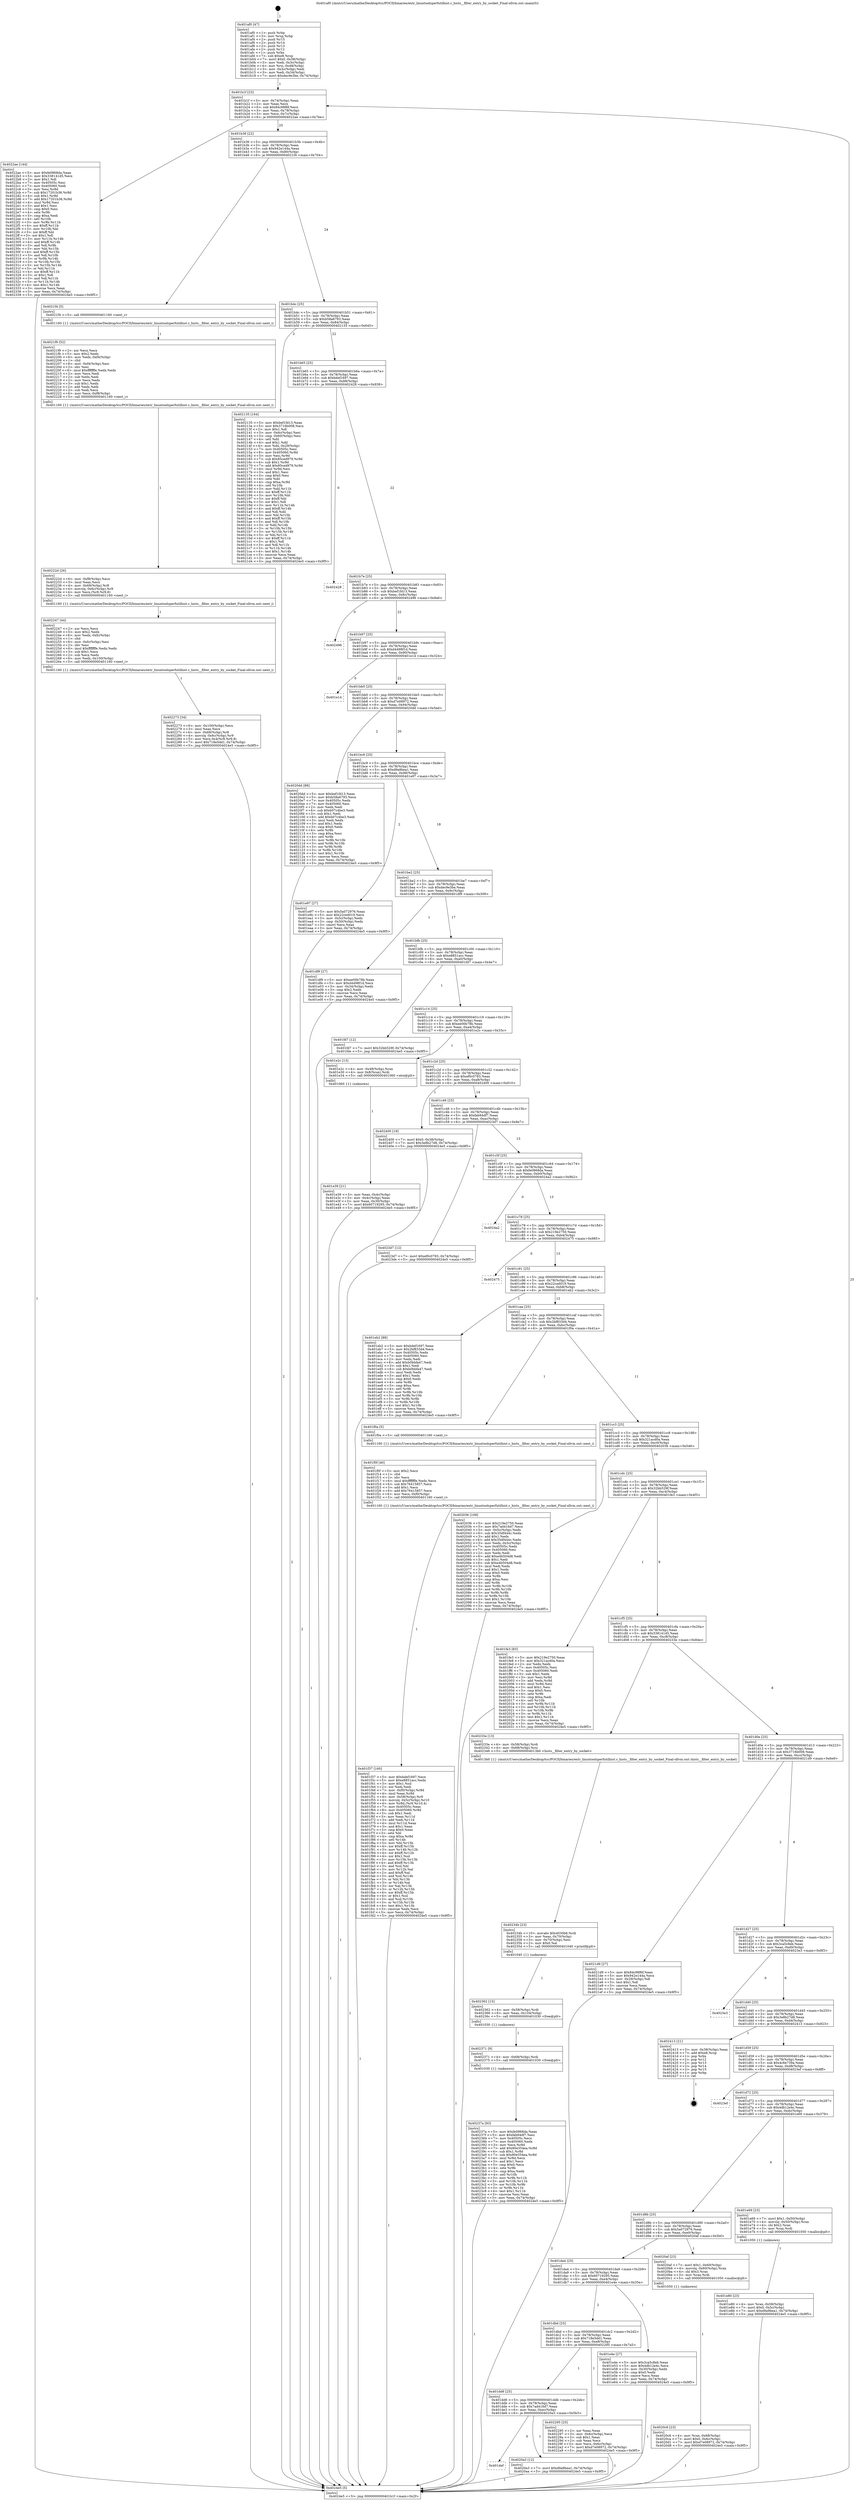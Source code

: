 digraph "0x401af0" {
  label = "0x401af0 (/mnt/c/Users/mathe/Desktop/tcc/POCII/binaries/extr_linuxtoolsperfutilhist.c_hists__filter_entry_by_socket_Final-ollvm.out::main(0))"
  labelloc = "t"
  node[shape=record]

  Entry [label="",width=0.3,height=0.3,shape=circle,fillcolor=black,style=filled]
  "0x401b1f" [label="{
     0x401b1f [23]\l
     | [instrs]\l
     &nbsp;&nbsp;0x401b1f \<+3\>: mov -0x74(%rbp),%eax\l
     &nbsp;&nbsp;0x401b22 \<+2\>: mov %eax,%ecx\l
     &nbsp;&nbsp;0x401b24 \<+6\>: sub $0x84c98f6f,%ecx\l
     &nbsp;&nbsp;0x401b2a \<+3\>: mov %eax,-0x78(%rbp)\l
     &nbsp;&nbsp;0x401b2d \<+3\>: mov %ecx,-0x7c(%rbp)\l
     &nbsp;&nbsp;0x401b30 \<+6\>: je 00000000004022ae \<main+0x7be\>\l
  }"]
  "0x4022ae" [label="{
     0x4022ae [144]\l
     | [instrs]\l
     &nbsp;&nbsp;0x4022ae \<+5\>: mov $0xfe0868da,%eax\l
     &nbsp;&nbsp;0x4022b3 \<+5\>: mov $0x338141d5,%ecx\l
     &nbsp;&nbsp;0x4022b8 \<+2\>: mov $0x1,%dl\l
     &nbsp;&nbsp;0x4022ba \<+7\>: mov 0x40505c,%esi\l
     &nbsp;&nbsp;0x4022c1 \<+7\>: mov 0x405060,%edi\l
     &nbsp;&nbsp;0x4022c8 \<+3\>: mov %esi,%r8d\l
     &nbsp;&nbsp;0x4022cb \<+7\>: sub $0x17201b36,%r8d\l
     &nbsp;&nbsp;0x4022d2 \<+4\>: sub $0x1,%r8d\l
     &nbsp;&nbsp;0x4022d6 \<+7\>: add $0x17201b36,%r8d\l
     &nbsp;&nbsp;0x4022dd \<+4\>: imul %r8d,%esi\l
     &nbsp;&nbsp;0x4022e1 \<+3\>: and $0x1,%esi\l
     &nbsp;&nbsp;0x4022e4 \<+3\>: cmp $0x0,%esi\l
     &nbsp;&nbsp;0x4022e7 \<+4\>: sete %r9b\l
     &nbsp;&nbsp;0x4022eb \<+3\>: cmp $0xa,%edi\l
     &nbsp;&nbsp;0x4022ee \<+4\>: setl %r10b\l
     &nbsp;&nbsp;0x4022f2 \<+3\>: mov %r9b,%r11b\l
     &nbsp;&nbsp;0x4022f5 \<+4\>: xor $0xff,%r11b\l
     &nbsp;&nbsp;0x4022f9 \<+3\>: mov %r10b,%bl\l
     &nbsp;&nbsp;0x4022fc \<+3\>: xor $0xff,%bl\l
     &nbsp;&nbsp;0x4022ff \<+3\>: xor $0x1,%dl\l
     &nbsp;&nbsp;0x402302 \<+3\>: mov %r11b,%r14b\l
     &nbsp;&nbsp;0x402305 \<+4\>: and $0xff,%r14b\l
     &nbsp;&nbsp;0x402309 \<+3\>: and %dl,%r9b\l
     &nbsp;&nbsp;0x40230c \<+3\>: mov %bl,%r15b\l
     &nbsp;&nbsp;0x40230f \<+4\>: and $0xff,%r15b\l
     &nbsp;&nbsp;0x402313 \<+3\>: and %dl,%r10b\l
     &nbsp;&nbsp;0x402316 \<+3\>: or %r9b,%r14b\l
     &nbsp;&nbsp;0x402319 \<+3\>: or %r10b,%r15b\l
     &nbsp;&nbsp;0x40231c \<+3\>: xor %r15b,%r14b\l
     &nbsp;&nbsp;0x40231f \<+3\>: or %bl,%r11b\l
     &nbsp;&nbsp;0x402322 \<+4\>: xor $0xff,%r11b\l
     &nbsp;&nbsp;0x402326 \<+3\>: or $0x1,%dl\l
     &nbsp;&nbsp;0x402329 \<+3\>: and %dl,%r11b\l
     &nbsp;&nbsp;0x40232c \<+3\>: or %r11b,%r14b\l
     &nbsp;&nbsp;0x40232f \<+4\>: test $0x1,%r14b\l
     &nbsp;&nbsp;0x402333 \<+3\>: cmovne %ecx,%eax\l
     &nbsp;&nbsp;0x402336 \<+3\>: mov %eax,-0x74(%rbp)\l
     &nbsp;&nbsp;0x402339 \<+5\>: jmp 00000000004024e5 \<main+0x9f5\>\l
  }"]
  "0x401b36" [label="{
     0x401b36 [22]\l
     | [instrs]\l
     &nbsp;&nbsp;0x401b36 \<+5\>: jmp 0000000000401b3b \<main+0x4b\>\l
     &nbsp;&nbsp;0x401b3b \<+3\>: mov -0x78(%rbp),%eax\l
     &nbsp;&nbsp;0x401b3e \<+5\>: sub $0x942e144a,%eax\l
     &nbsp;&nbsp;0x401b43 \<+3\>: mov %eax,-0x80(%rbp)\l
     &nbsp;&nbsp;0x401b46 \<+6\>: je 00000000004021f4 \<main+0x704\>\l
  }"]
  Exit [label="",width=0.3,height=0.3,shape=circle,fillcolor=black,style=filled,peripheries=2]
  "0x4021f4" [label="{
     0x4021f4 [5]\l
     | [instrs]\l
     &nbsp;&nbsp;0x4021f4 \<+5\>: call 0000000000401160 \<next_i\>\l
     | [calls]\l
     &nbsp;&nbsp;0x401160 \{1\} (/mnt/c/Users/mathe/Desktop/tcc/POCII/binaries/extr_linuxtoolsperfutilhist.c_hists__filter_entry_by_socket_Final-ollvm.out::next_i)\l
  }"]
  "0x401b4c" [label="{
     0x401b4c [25]\l
     | [instrs]\l
     &nbsp;&nbsp;0x401b4c \<+5\>: jmp 0000000000401b51 \<main+0x61\>\l
     &nbsp;&nbsp;0x401b51 \<+3\>: mov -0x78(%rbp),%eax\l
     &nbsp;&nbsp;0x401b54 \<+5\>: sub $0xb58a6793,%eax\l
     &nbsp;&nbsp;0x401b59 \<+6\>: mov %eax,-0x84(%rbp)\l
     &nbsp;&nbsp;0x401b5f \<+6\>: je 0000000000402135 \<main+0x645\>\l
  }"]
  "0x40237a" [label="{
     0x40237a [93]\l
     | [instrs]\l
     &nbsp;&nbsp;0x40237a \<+5\>: mov $0xfe0868da,%eax\l
     &nbsp;&nbsp;0x40237f \<+5\>: mov $0xfab94df7,%esi\l
     &nbsp;&nbsp;0x402384 \<+7\>: mov 0x40505c,%ecx\l
     &nbsp;&nbsp;0x40238b \<+7\>: mov 0x405060,%edx\l
     &nbsp;&nbsp;0x402392 \<+3\>: mov %ecx,%r8d\l
     &nbsp;&nbsp;0x402395 \<+7\>: add $0x80e354ea,%r8d\l
     &nbsp;&nbsp;0x40239c \<+4\>: sub $0x1,%r8d\l
     &nbsp;&nbsp;0x4023a0 \<+7\>: sub $0x80e354ea,%r8d\l
     &nbsp;&nbsp;0x4023a7 \<+4\>: imul %r8d,%ecx\l
     &nbsp;&nbsp;0x4023ab \<+3\>: and $0x1,%ecx\l
     &nbsp;&nbsp;0x4023ae \<+3\>: cmp $0x0,%ecx\l
     &nbsp;&nbsp;0x4023b1 \<+4\>: sete %r9b\l
     &nbsp;&nbsp;0x4023b5 \<+3\>: cmp $0xa,%edx\l
     &nbsp;&nbsp;0x4023b8 \<+4\>: setl %r10b\l
     &nbsp;&nbsp;0x4023bc \<+3\>: mov %r9b,%r11b\l
     &nbsp;&nbsp;0x4023bf \<+3\>: and %r10b,%r11b\l
     &nbsp;&nbsp;0x4023c2 \<+3\>: xor %r10b,%r9b\l
     &nbsp;&nbsp;0x4023c5 \<+3\>: or %r9b,%r11b\l
     &nbsp;&nbsp;0x4023c8 \<+4\>: test $0x1,%r11b\l
     &nbsp;&nbsp;0x4023cc \<+3\>: cmovne %esi,%eax\l
     &nbsp;&nbsp;0x4023cf \<+3\>: mov %eax,-0x74(%rbp)\l
     &nbsp;&nbsp;0x4023d2 \<+5\>: jmp 00000000004024e5 \<main+0x9f5\>\l
  }"]
  "0x402135" [label="{
     0x402135 [164]\l
     | [instrs]\l
     &nbsp;&nbsp;0x402135 \<+5\>: mov $0xbef1fd13,%eax\l
     &nbsp;&nbsp;0x40213a \<+5\>: mov $0x3716b008,%ecx\l
     &nbsp;&nbsp;0x40213f \<+2\>: mov $0x1,%dl\l
     &nbsp;&nbsp;0x402141 \<+3\>: mov -0x6c(%rbp),%esi\l
     &nbsp;&nbsp;0x402144 \<+3\>: cmp -0x60(%rbp),%esi\l
     &nbsp;&nbsp;0x402147 \<+4\>: setl %dil\l
     &nbsp;&nbsp;0x40214b \<+4\>: and $0x1,%dil\l
     &nbsp;&nbsp;0x40214f \<+4\>: mov %dil,-0x29(%rbp)\l
     &nbsp;&nbsp;0x402153 \<+7\>: mov 0x40505c,%esi\l
     &nbsp;&nbsp;0x40215a \<+8\>: mov 0x405060,%r8d\l
     &nbsp;&nbsp;0x402162 \<+3\>: mov %esi,%r9d\l
     &nbsp;&nbsp;0x402165 \<+7\>: sub $0x85ced979,%r9d\l
     &nbsp;&nbsp;0x40216c \<+4\>: sub $0x1,%r9d\l
     &nbsp;&nbsp;0x402170 \<+7\>: add $0x85ced979,%r9d\l
     &nbsp;&nbsp;0x402177 \<+4\>: imul %r9d,%esi\l
     &nbsp;&nbsp;0x40217b \<+3\>: and $0x1,%esi\l
     &nbsp;&nbsp;0x40217e \<+3\>: cmp $0x0,%esi\l
     &nbsp;&nbsp;0x402181 \<+4\>: sete %dil\l
     &nbsp;&nbsp;0x402185 \<+4\>: cmp $0xa,%r8d\l
     &nbsp;&nbsp;0x402189 \<+4\>: setl %r10b\l
     &nbsp;&nbsp;0x40218d \<+3\>: mov %dil,%r11b\l
     &nbsp;&nbsp;0x402190 \<+4\>: xor $0xff,%r11b\l
     &nbsp;&nbsp;0x402194 \<+3\>: mov %r10b,%bl\l
     &nbsp;&nbsp;0x402197 \<+3\>: xor $0xff,%bl\l
     &nbsp;&nbsp;0x40219a \<+3\>: xor $0x1,%dl\l
     &nbsp;&nbsp;0x40219d \<+3\>: mov %r11b,%r14b\l
     &nbsp;&nbsp;0x4021a0 \<+4\>: and $0xff,%r14b\l
     &nbsp;&nbsp;0x4021a4 \<+3\>: and %dl,%dil\l
     &nbsp;&nbsp;0x4021a7 \<+3\>: mov %bl,%r15b\l
     &nbsp;&nbsp;0x4021aa \<+4\>: and $0xff,%r15b\l
     &nbsp;&nbsp;0x4021ae \<+3\>: and %dl,%r10b\l
     &nbsp;&nbsp;0x4021b1 \<+3\>: or %dil,%r14b\l
     &nbsp;&nbsp;0x4021b4 \<+3\>: or %r10b,%r15b\l
     &nbsp;&nbsp;0x4021b7 \<+3\>: xor %r15b,%r14b\l
     &nbsp;&nbsp;0x4021ba \<+3\>: or %bl,%r11b\l
     &nbsp;&nbsp;0x4021bd \<+4\>: xor $0xff,%r11b\l
     &nbsp;&nbsp;0x4021c1 \<+3\>: or $0x1,%dl\l
     &nbsp;&nbsp;0x4021c4 \<+3\>: and %dl,%r11b\l
     &nbsp;&nbsp;0x4021c7 \<+3\>: or %r11b,%r14b\l
     &nbsp;&nbsp;0x4021ca \<+4\>: test $0x1,%r14b\l
     &nbsp;&nbsp;0x4021ce \<+3\>: cmovne %ecx,%eax\l
     &nbsp;&nbsp;0x4021d1 \<+3\>: mov %eax,-0x74(%rbp)\l
     &nbsp;&nbsp;0x4021d4 \<+5\>: jmp 00000000004024e5 \<main+0x9f5\>\l
  }"]
  "0x401b65" [label="{
     0x401b65 [25]\l
     | [instrs]\l
     &nbsp;&nbsp;0x401b65 \<+5\>: jmp 0000000000401b6a \<main+0x7a\>\l
     &nbsp;&nbsp;0x401b6a \<+3\>: mov -0x78(%rbp),%eax\l
     &nbsp;&nbsp;0x401b6d \<+5\>: sub $0xbdef1697,%eax\l
     &nbsp;&nbsp;0x401b72 \<+6\>: mov %eax,-0x88(%rbp)\l
     &nbsp;&nbsp;0x401b78 \<+6\>: je 0000000000402428 \<main+0x938\>\l
  }"]
  "0x402371" [label="{
     0x402371 [9]\l
     | [instrs]\l
     &nbsp;&nbsp;0x402371 \<+4\>: mov -0x68(%rbp),%rdi\l
     &nbsp;&nbsp;0x402375 \<+5\>: call 0000000000401030 \<free@plt\>\l
     | [calls]\l
     &nbsp;&nbsp;0x401030 \{1\} (unknown)\l
  }"]
  "0x402428" [label="{
     0x402428\l
  }", style=dashed]
  "0x401b7e" [label="{
     0x401b7e [25]\l
     | [instrs]\l
     &nbsp;&nbsp;0x401b7e \<+5\>: jmp 0000000000401b83 \<main+0x93\>\l
     &nbsp;&nbsp;0x401b83 \<+3\>: mov -0x78(%rbp),%eax\l
     &nbsp;&nbsp;0x401b86 \<+5\>: sub $0xbef1fd13,%eax\l
     &nbsp;&nbsp;0x401b8b \<+6\>: mov %eax,-0x8c(%rbp)\l
     &nbsp;&nbsp;0x401b91 \<+6\>: je 0000000000402496 \<main+0x9a6\>\l
  }"]
  "0x402362" [label="{
     0x402362 [15]\l
     | [instrs]\l
     &nbsp;&nbsp;0x402362 \<+4\>: mov -0x58(%rbp),%rdi\l
     &nbsp;&nbsp;0x402366 \<+6\>: mov %eax,-0x104(%rbp)\l
     &nbsp;&nbsp;0x40236c \<+5\>: call 0000000000401030 \<free@plt\>\l
     | [calls]\l
     &nbsp;&nbsp;0x401030 \{1\} (unknown)\l
  }"]
  "0x402496" [label="{
     0x402496\l
  }", style=dashed]
  "0x401b97" [label="{
     0x401b97 [25]\l
     | [instrs]\l
     &nbsp;&nbsp;0x401b97 \<+5\>: jmp 0000000000401b9c \<main+0xac\>\l
     &nbsp;&nbsp;0x401b9c \<+3\>: mov -0x78(%rbp),%eax\l
     &nbsp;&nbsp;0x401b9f \<+5\>: sub $0xd4498f1d,%eax\l
     &nbsp;&nbsp;0x401ba4 \<+6\>: mov %eax,-0x90(%rbp)\l
     &nbsp;&nbsp;0x401baa \<+6\>: je 0000000000401e14 \<main+0x324\>\l
  }"]
  "0x40234b" [label="{
     0x40234b [23]\l
     | [instrs]\l
     &nbsp;&nbsp;0x40234b \<+10\>: movabs $0x4030b6,%rdi\l
     &nbsp;&nbsp;0x402355 \<+3\>: mov %eax,-0x70(%rbp)\l
     &nbsp;&nbsp;0x402358 \<+3\>: mov -0x70(%rbp),%esi\l
     &nbsp;&nbsp;0x40235b \<+2\>: mov $0x0,%al\l
     &nbsp;&nbsp;0x40235d \<+5\>: call 0000000000401040 \<printf@plt\>\l
     | [calls]\l
     &nbsp;&nbsp;0x401040 \{1\} (unknown)\l
  }"]
  "0x401e14" [label="{
     0x401e14\l
  }", style=dashed]
  "0x401bb0" [label="{
     0x401bb0 [25]\l
     | [instrs]\l
     &nbsp;&nbsp;0x401bb0 \<+5\>: jmp 0000000000401bb5 \<main+0xc5\>\l
     &nbsp;&nbsp;0x401bb5 \<+3\>: mov -0x78(%rbp),%eax\l
     &nbsp;&nbsp;0x401bb8 \<+5\>: sub $0xd7e08972,%eax\l
     &nbsp;&nbsp;0x401bbd \<+6\>: mov %eax,-0x94(%rbp)\l
     &nbsp;&nbsp;0x401bc3 \<+6\>: je 00000000004020dd \<main+0x5ed\>\l
  }"]
  "0x402273" [label="{
     0x402273 [34]\l
     | [instrs]\l
     &nbsp;&nbsp;0x402273 \<+6\>: mov -0x100(%rbp),%ecx\l
     &nbsp;&nbsp;0x402279 \<+3\>: imul %eax,%ecx\l
     &nbsp;&nbsp;0x40227c \<+4\>: mov -0x68(%rbp),%r8\l
     &nbsp;&nbsp;0x402280 \<+4\>: movslq -0x6c(%rbp),%r9\l
     &nbsp;&nbsp;0x402284 \<+5\>: mov %ecx,0x4(%r8,%r9,8)\l
     &nbsp;&nbsp;0x402289 \<+7\>: movl $0x718e5dd1,-0x74(%rbp)\l
     &nbsp;&nbsp;0x402290 \<+5\>: jmp 00000000004024e5 \<main+0x9f5\>\l
  }"]
  "0x4020dd" [label="{
     0x4020dd [88]\l
     | [instrs]\l
     &nbsp;&nbsp;0x4020dd \<+5\>: mov $0xbef1fd13,%eax\l
     &nbsp;&nbsp;0x4020e2 \<+5\>: mov $0xb58a6793,%ecx\l
     &nbsp;&nbsp;0x4020e7 \<+7\>: mov 0x40505c,%edx\l
     &nbsp;&nbsp;0x4020ee \<+7\>: mov 0x405060,%esi\l
     &nbsp;&nbsp;0x4020f5 \<+2\>: mov %edx,%edi\l
     &nbsp;&nbsp;0x4020f7 \<+6\>: sub $0xb07c4be3,%edi\l
     &nbsp;&nbsp;0x4020fd \<+3\>: sub $0x1,%edi\l
     &nbsp;&nbsp;0x402100 \<+6\>: add $0xb07c4be3,%edi\l
     &nbsp;&nbsp;0x402106 \<+3\>: imul %edi,%edx\l
     &nbsp;&nbsp;0x402109 \<+3\>: and $0x1,%edx\l
     &nbsp;&nbsp;0x40210c \<+3\>: cmp $0x0,%edx\l
     &nbsp;&nbsp;0x40210f \<+4\>: sete %r8b\l
     &nbsp;&nbsp;0x402113 \<+3\>: cmp $0xa,%esi\l
     &nbsp;&nbsp;0x402116 \<+4\>: setl %r9b\l
     &nbsp;&nbsp;0x40211a \<+3\>: mov %r8b,%r10b\l
     &nbsp;&nbsp;0x40211d \<+3\>: and %r9b,%r10b\l
     &nbsp;&nbsp;0x402120 \<+3\>: xor %r9b,%r8b\l
     &nbsp;&nbsp;0x402123 \<+3\>: or %r8b,%r10b\l
     &nbsp;&nbsp;0x402126 \<+4\>: test $0x1,%r10b\l
     &nbsp;&nbsp;0x40212a \<+3\>: cmovne %ecx,%eax\l
     &nbsp;&nbsp;0x40212d \<+3\>: mov %eax,-0x74(%rbp)\l
     &nbsp;&nbsp;0x402130 \<+5\>: jmp 00000000004024e5 \<main+0x9f5\>\l
  }"]
  "0x401bc9" [label="{
     0x401bc9 [25]\l
     | [instrs]\l
     &nbsp;&nbsp;0x401bc9 \<+5\>: jmp 0000000000401bce \<main+0xde\>\l
     &nbsp;&nbsp;0x401bce \<+3\>: mov -0x78(%rbp),%eax\l
     &nbsp;&nbsp;0x401bd1 \<+5\>: sub $0xd9a9bea1,%eax\l
     &nbsp;&nbsp;0x401bd6 \<+6\>: mov %eax,-0x98(%rbp)\l
     &nbsp;&nbsp;0x401bdc \<+6\>: je 0000000000401e97 \<main+0x3a7\>\l
  }"]
  "0x402247" [label="{
     0x402247 [44]\l
     | [instrs]\l
     &nbsp;&nbsp;0x402247 \<+2\>: xor %ecx,%ecx\l
     &nbsp;&nbsp;0x402249 \<+5\>: mov $0x2,%edx\l
     &nbsp;&nbsp;0x40224e \<+6\>: mov %edx,-0xfc(%rbp)\l
     &nbsp;&nbsp;0x402254 \<+1\>: cltd\l
     &nbsp;&nbsp;0x402255 \<+6\>: mov -0xfc(%rbp),%esi\l
     &nbsp;&nbsp;0x40225b \<+2\>: idiv %esi\l
     &nbsp;&nbsp;0x40225d \<+6\>: imul $0xfffffffe,%edx,%edx\l
     &nbsp;&nbsp;0x402263 \<+3\>: sub $0x1,%ecx\l
     &nbsp;&nbsp;0x402266 \<+2\>: sub %ecx,%edx\l
     &nbsp;&nbsp;0x402268 \<+6\>: mov %edx,-0x100(%rbp)\l
     &nbsp;&nbsp;0x40226e \<+5\>: call 0000000000401160 \<next_i\>\l
     | [calls]\l
     &nbsp;&nbsp;0x401160 \{1\} (/mnt/c/Users/mathe/Desktop/tcc/POCII/binaries/extr_linuxtoolsperfutilhist.c_hists__filter_entry_by_socket_Final-ollvm.out::next_i)\l
  }"]
  "0x401e97" [label="{
     0x401e97 [27]\l
     | [instrs]\l
     &nbsp;&nbsp;0x401e97 \<+5\>: mov $0x5a072976,%eax\l
     &nbsp;&nbsp;0x401e9c \<+5\>: mov $0x22ced019,%ecx\l
     &nbsp;&nbsp;0x401ea1 \<+3\>: mov -0x5c(%rbp),%edx\l
     &nbsp;&nbsp;0x401ea4 \<+3\>: cmp -0x50(%rbp),%edx\l
     &nbsp;&nbsp;0x401ea7 \<+3\>: cmovl %ecx,%eax\l
     &nbsp;&nbsp;0x401eaa \<+3\>: mov %eax,-0x74(%rbp)\l
     &nbsp;&nbsp;0x401ead \<+5\>: jmp 00000000004024e5 \<main+0x9f5\>\l
  }"]
  "0x401be2" [label="{
     0x401be2 [25]\l
     | [instrs]\l
     &nbsp;&nbsp;0x401be2 \<+5\>: jmp 0000000000401be7 \<main+0xf7\>\l
     &nbsp;&nbsp;0x401be7 \<+3\>: mov -0x78(%rbp),%eax\l
     &nbsp;&nbsp;0x401bea \<+5\>: sub $0xdec9e3be,%eax\l
     &nbsp;&nbsp;0x401bef \<+6\>: mov %eax,-0x9c(%rbp)\l
     &nbsp;&nbsp;0x401bf5 \<+6\>: je 0000000000401df9 \<main+0x309\>\l
  }"]
  "0x40222d" [label="{
     0x40222d [26]\l
     | [instrs]\l
     &nbsp;&nbsp;0x40222d \<+6\>: mov -0xf8(%rbp),%ecx\l
     &nbsp;&nbsp;0x402233 \<+3\>: imul %eax,%ecx\l
     &nbsp;&nbsp;0x402236 \<+4\>: mov -0x68(%rbp),%r8\l
     &nbsp;&nbsp;0x40223a \<+4\>: movslq -0x6c(%rbp),%r9\l
     &nbsp;&nbsp;0x40223e \<+4\>: mov %ecx,(%r8,%r9,8)\l
     &nbsp;&nbsp;0x402242 \<+5\>: call 0000000000401160 \<next_i\>\l
     | [calls]\l
     &nbsp;&nbsp;0x401160 \{1\} (/mnt/c/Users/mathe/Desktop/tcc/POCII/binaries/extr_linuxtoolsperfutilhist.c_hists__filter_entry_by_socket_Final-ollvm.out::next_i)\l
  }"]
  "0x401df9" [label="{
     0x401df9 [27]\l
     | [instrs]\l
     &nbsp;&nbsp;0x401df9 \<+5\>: mov $0xee00b78b,%eax\l
     &nbsp;&nbsp;0x401dfe \<+5\>: mov $0xd4498f1d,%ecx\l
     &nbsp;&nbsp;0x401e03 \<+3\>: mov -0x34(%rbp),%edx\l
     &nbsp;&nbsp;0x401e06 \<+3\>: cmp $0x2,%edx\l
     &nbsp;&nbsp;0x401e09 \<+3\>: cmovne %ecx,%eax\l
     &nbsp;&nbsp;0x401e0c \<+3\>: mov %eax,-0x74(%rbp)\l
     &nbsp;&nbsp;0x401e0f \<+5\>: jmp 00000000004024e5 \<main+0x9f5\>\l
  }"]
  "0x401bfb" [label="{
     0x401bfb [25]\l
     | [instrs]\l
     &nbsp;&nbsp;0x401bfb \<+5\>: jmp 0000000000401c00 \<main+0x110\>\l
     &nbsp;&nbsp;0x401c00 \<+3\>: mov -0x78(%rbp),%eax\l
     &nbsp;&nbsp;0x401c03 \<+5\>: sub $0xe8851acc,%eax\l
     &nbsp;&nbsp;0x401c08 \<+6\>: mov %eax,-0xa0(%rbp)\l
     &nbsp;&nbsp;0x401c0e \<+6\>: je 0000000000401fd7 \<main+0x4e7\>\l
  }"]
  "0x4024e5" [label="{
     0x4024e5 [5]\l
     | [instrs]\l
     &nbsp;&nbsp;0x4024e5 \<+5\>: jmp 0000000000401b1f \<main+0x2f\>\l
  }"]
  "0x401af0" [label="{
     0x401af0 [47]\l
     | [instrs]\l
     &nbsp;&nbsp;0x401af0 \<+1\>: push %rbp\l
     &nbsp;&nbsp;0x401af1 \<+3\>: mov %rsp,%rbp\l
     &nbsp;&nbsp;0x401af4 \<+2\>: push %r15\l
     &nbsp;&nbsp;0x401af6 \<+2\>: push %r14\l
     &nbsp;&nbsp;0x401af8 \<+2\>: push %r13\l
     &nbsp;&nbsp;0x401afa \<+2\>: push %r12\l
     &nbsp;&nbsp;0x401afc \<+1\>: push %rbx\l
     &nbsp;&nbsp;0x401afd \<+7\>: sub $0xe8,%rsp\l
     &nbsp;&nbsp;0x401b04 \<+7\>: movl $0x0,-0x38(%rbp)\l
     &nbsp;&nbsp;0x401b0b \<+3\>: mov %edi,-0x3c(%rbp)\l
     &nbsp;&nbsp;0x401b0e \<+4\>: mov %rsi,-0x48(%rbp)\l
     &nbsp;&nbsp;0x401b12 \<+3\>: mov -0x3c(%rbp),%edi\l
     &nbsp;&nbsp;0x401b15 \<+3\>: mov %edi,-0x34(%rbp)\l
     &nbsp;&nbsp;0x401b18 \<+7\>: movl $0xdec9e3be,-0x74(%rbp)\l
  }"]
  "0x4021f9" [label="{
     0x4021f9 [52]\l
     | [instrs]\l
     &nbsp;&nbsp;0x4021f9 \<+2\>: xor %ecx,%ecx\l
     &nbsp;&nbsp;0x4021fb \<+5\>: mov $0x2,%edx\l
     &nbsp;&nbsp;0x402200 \<+6\>: mov %edx,-0xf4(%rbp)\l
     &nbsp;&nbsp;0x402206 \<+1\>: cltd\l
     &nbsp;&nbsp;0x402207 \<+6\>: mov -0xf4(%rbp),%esi\l
     &nbsp;&nbsp;0x40220d \<+2\>: idiv %esi\l
     &nbsp;&nbsp;0x40220f \<+6\>: imul $0xfffffffe,%edx,%edx\l
     &nbsp;&nbsp;0x402215 \<+2\>: mov %ecx,%edi\l
     &nbsp;&nbsp;0x402217 \<+2\>: sub %edx,%edi\l
     &nbsp;&nbsp;0x402219 \<+2\>: mov %ecx,%edx\l
     &nbsp;&nbsp;0x40221b \<+3\>: sub $0x1,%edx\l
     &nbsp;&nbsp;0x40221e \<+2\>: add %edx,%edi\l
     &nbsp;&nbsp;0x402220 \<+2\>: sub %edi,%ecx\l
     &nbsp;&nbsp;0x402222 \<+6\>: mov %ecx,-0xf8(%rbp)\l
     &nbsp;&nbsp;0x402228 \<+5\>: call 0000000000401160 \<next_i\>\l
     | [calls]\l
     &nbsp;&nbsp;0x401160 \{1\} (/mnt/c/Users/mathe/Desktop/tcc/POCII/binaries/extr_linuxtoolsperfutilhist.c_hists__filter_entry_by_socket_Final-ollvm.out::next_i)\l
  }"]
  "0x401fd7" [label="{
     0x401fd7 [12]\l
     | [instrs]\l
     &nbsp;&nbsp;0x401fd7 \<+7\>: movl $0x32bb529f,-0x74(%rbp)\l
     &nbsp;&nbsp;0x401fde \<+5\>: jmp 00000000004024e5 \<main+0x9f5\>\l
  }"]
  "0x401c14" [label="{
     0x401c14 [25]\l
     | [instrs]\l
     &nbsp;&nbsp;0x401c14 \<+5\>: jmp 0000000000401c19 \<main+0x129\>\l
     &nbsp;&nbsp;0x401c19 \<+3\>: mov -0x78(%rbp),%eax\l
     &nbsp;&nbsp;0x401c1c \<+5\>: sub $0xee00b78b,%eax\l
     &nbsp;&nbsp;0x401c21 \<+6\>: mov %eax,-0xa4(%rbp)\l
     &nbsp;&nbsp;0x401c27 \<+6\>: je 0000000000401e2c \<main+0x33c\>\l
  }"]
  "0x4020c6" [label="{
     0x4020c6 [23]\l
     | [instrs]\l
     &nbsp;&nbsp;0x4020c6 \<+4\>: mov %rax,-0x68(%rbp)\l
     &nbsp;&nbsp;0x4020ca \<+7\>: movl $0x0,-0x6c(%rbp)\l
     &nbsp;&nbsp;0x4020d1 \<+7\>: movl $0xd7e08972,-0x74(%rbp)\l
     &nbsp;&nbsp;0x4020d8 \<+5\>: jmp 00000000004024e5 \<main+0x9f5\>\l
  }"]
  "0x401e2c" [label="{
     0x401e2c [13]\l
     | [instrs]\l
     &nbsp;&nbsp;0x401e2c \<+4\>: mov -0x48(%rbp),%rax\l
     &nbsp;&nbsp;0x401e30 \<+4\>: mov 0x8(%rax),%rdi\l
     &nbsp;&nbsp;0x401e34 \<+5\>: call 0000000000401060 \<atoi@plt\>\l
     | [calls]\l
     &nbsp;&nbsp;0x401060 \{1\} (unknown)\l
  }"]
  "0x401c2d" [label="{
     0x401c2d [25]\l
     | [instrs]\l
     &nbsp;&nbsp;0x401c2d \<+5\>: jmp 0000000000401c32 \<main+0x142\>\l
     &nbsp;&nbsp;0x401c32 \<+3\>: mov -0x78(%rbp),%eax\l
     &nbsp;&nbsp;0x401c35 \<+5\>: sub $0xef0c0783,%eax\l
     &nbsp;&nbsp;0x401c3a \<+6\>: mov %eax,-0xa8(%rbp)\l
     &nbsp;&nbsp;0x401c40 \<+6\>: je 0000000000402400 \<main+0x910\>\l
  }"]
  "0x401e39" [label="{
     0x401e39 [21]\l
     | [instrs]\l
     &nbsp;&nbsp;0x401e39 \<+3\>: mov %eax,-0x4c(%rbp)\l
     &nbsp;&nbsp;0x401e3c \<+3\>: mov -0x4c(%rbp),%eax\l
     &nbsp;&nbsp;0x401e3f \<+3\>: mov %eax,-0x30(%rbp)\l
     &nbsp;&nbsp;0x401e42 \<+7\>: movl $0x60719295,-0x74(%rbp)\l
     &nbsp;&nbsp;0x401e49 \<+5\>: jmp 00000000004024e5 \<main+0x9f5\>\l
  }"]
  "0x401def" [label="{
     0x401def\l
  }", style=dashed]
  "0x402400" [label="{
     0x402400 [19]\l
     | [instrs]\l
     &nbsp;&nbsp;0x402400 \<+7\>: movl $0x0,-0x38(%rbp)\l
     &nbsp;&nbsp;0x402407 \<+7\>: movl $0x3e8b27d8,-0x74(%rbp)\l
     &nbsp;&nbsp;0x40240e \<+5\>: jmp 00000000004024e5 \<main+0x9f5\>\l
  }"]
  "0x401c46" [label="{
     0x401c46 [25]\l
     | [instrs]\l
     &nbsp;&nbsp;0x401c46 \<+5\>: jmp 0000000000401c4b \<main+0x15b\>\l
     &nbsp;&nbsp;0x401c4b \<+3\>: mov -0x78(%rbp),%eax\l
     &nbsp;&nbsp;0x401c4e \<+5\>: sub $0xfab94df7,%eax\l
     &nbsp;&nbsp;0x401c53 \<+6\>: mov %eax,-0xac(%rbp)\l
     &nbsp;&nbsp;0x401c59 \<+6\>: je 00000000004023d7 \<main+0x8e7\>\l
  }"]
  "0x4020a3" [label="{
     0x4020a3 [12]\l
     | [instrs]\l
     &nbsp;&nbsp;0x4020a3 \<+7\>: movl $0xd9a9bea1,-0x74(%rbp)\l
     &nbsp;&nbsp;0x4020aa \<+5\>: jmp 00000000004024e5 \<main+0x9f5\>\l
  }"]
  "0x4023d7" [label="{
     0x4023d7 [12]\l
     | [instrs]\l
     &nbsp;&nbsp;0x4023d7 \<+7\>: movl $0xef0c0783,-0x74(%rbp)\l
     &nbsp;&nbsp;0x4023de \<+5\>: jmp 00000000004024e5 \<main+0x9f5\>\l
  }"]
  "0x401c5f" [label="{
     0x401c5f [25]\l
     | [instrs]\l
     &nbsp;&nbsp;0x401c5f \<+5\>: jmp 0000000000401c64 \<main+0x174\>\l
     &nbsp;&nbsp;0x401c64 \<+3\>: mov -0x78(%rbp),%eax\l
     &nbsp;&nbsp;0x401c67 \<+5\>: sub $0xfe0868da,%eax\l
     &nbsp;&nbsp;0x401c6c \<+6\>: mov %eax,-0xb0(%rbp)\l
     &nbsp;&nbsp;0x401c72 \<+6\>: je 00000000004024a2 \<main+0x9b2\>\l
  }"]
  "0x401dd6" [label="{
     0x401dd6 [25]\l
     | [instrs]\l
     &nbsp;&nbsp;0x401dd6 \<+5\>: jmp 0000000000401ddb \<main+0x2eb\>\l
     &nbsp;&nbsp;0x401ddb \<+3\>: mov -0x78(%rbp),%eax\l
     &nbsp;&nbsp;0x401dde \<+5\>: sub $0x7ad416d7,%eax\l
     &nbsp;&nbsp;0x401de3 \<+6\>: mov %eax,-0xec(%rbp)\l
     &nbsp;&nbsp;0x401de9 \<+6\>: je 00000000004020a3 \<main+0x5b3\>\l
  }"]
  "0x4024a2" [label="{
     0x4024a2\l
  }", style=dashed]
  "0x401c78" [label="{
     0x401c78 [25]\l
     | [instrs]\l
     &nbsp;&nbsp;0x401c78 \<+5\>: jmp 0000000000401c7d \<main+0x18d\>\l
     &nbsp;&nbsp;0x401c7d \<+3\>: mov -0x78(%rbp),%eax\l
     &nbsp;&nbsp;0x401c80 \<+5\>: sub $0x219e2750,%eax\l
     &nbsp;&nbsp;0x401c85 \<+6\>: mov %eax,-0xb4(%rbp)\l
     &nbsp;&nbsp;0x401c8b \<+6\>: je 0000000000402475 \<main+0x985\>\l
  }"]
  "0x402295" [label="{
     0x402295 [25]\l
     | [instrs]\l
     &nbsp;&nbsp;0x402295 \<+2\>: xor %eax,%eax\l
     &nbsp;&nbsp;0x402297 \<+3\>: mov -0x6c(%rbp),%ecx\l
     &nbsp;&nbsp;0x40229a \<+3\>: sub $0x1,%eax\l
     &nbsp;&nbsp;0x40229d \<+2\>: sub %eax,%ecx\l
     &nbsp;&nbsp;0x40229f \<+3\>: mov %ecx,-0x6c(%rbp)\l
     &nbsp;&nbsp;0x4022a2 \<+7\>: movl $0xd7e08972,-0x74(%rbp)\l
     &nbsp;&nbsp;0x4022a9 \<+5\>: jmp 00000000004024e5 \<main+0x9f5\>\l
  }"]
  "0x402475" [label="{
     0x402475\l
  }", style=dashed]
  "0x401c91" [label="{
     0x401c91 [25]\l
     | [instrs]\l
     &nbsp;&nbsp;0x401c91 \<+5\>: jmp 0000000000401c96 \<main+0x1a6\>\l
     &nbsp;&nbsp;0x401c96 \<+3\>: mov -0x78(%rbp),%eax\l
     &nbsp;&nbsp;0x401c99 \<+5\>: sub $0x22ced019,%eax\l
     &nbsp;&nbsp;0x401c9e \<+6\>: mov %eax,-0xb8(%rbp)\l
     &nbsp;&nbsp;0x401ca4 \<+6\>: je 0000000000401eb2 \<main+0x3c2\>\l
  }"]
  "0x401f37" [label="{
     0x401f37 [160]\l
     | [instrs]\l
     &nbsp;&nbsp;0x401f37 \<+5\>: mov $0xbdef1697,%ecx\l
     &nbsp;&nbsp;0x401f3c \<+5\>: mov $0xe8851acc,%edx\l
     &nbsp;&nbsp;0x401f41 \<+3\>: mov $0x1,%sil\l
     &nbsp;&nbsp;0x401f44 \<+2\>: xor %edi,%edi\l
     &nbsp;&nbsp;0x401f46 \<+7\>: mov -0xf0(%rbp),%r8d\l
     &nbsp;&nbsp;0x401f4d \<+4\>: imul %eax,%r8d\l
     &nbsp;&nbsp;0x401f51 \<+4\>: mov -0x58(%rbp),%r9\l
     &nbsp;&nbsp;0x401f55 \<+4\>: movslq -0x5c(%rbp),%r10\l
     &nbsp;&nbsp;0x401f59 \<+4\>: mov %r8d,(%r9,%r10,4)\l
     &nbsp;&nbsp;0x401f5d \<+7\>: mov 0x40505c,%eax\l
     &nbsp;&nbsp;0x401f64 \<+8\>: mov 0x405060,%r8d\l
     &nbsp;&nbsp;0x401f6c \<+3\>: sub $0x1,%edi\l
     &nbsp;&nbsp;0x401f6f \<+3\>: mov %eax,%r11d\l
     &nbsp;&nbsp;0x401f72 \<+3\>: add %edi,%r11d\l
     &nbsp;&nbsp;0x401f75 \<+4\>: imul %r11d,%eax\l
     &nbsp;&nbsp;0x401f79 \<+3\>: and $0x1,%eax\l
     &nbsp;&nbsp;0x401f7c \<+3\>: cmp $0x0,%eax\l
     &nbsp;&nbsp;0x401f7f \<+3\>: sete %bl\l
     &nbsp;&nbsp;0x401f82 \<+4\>: cmp $0xa,%r8d\l
     &nbsp;&nbsp;0x401f86 \<+4\>: setl %r14b\l
     &nbsp;&nbsp;0x401f8a \<+3\>: mov %bl,%r15b\l
     &nbsp;&nbsp;0x401f8d \<+4\>: xor $0xff,%r15b\l
     &nbsp;&nbsp;0x401f91 \<+3\>: mov %r14b,%r12b\l
     &nbsp;&nbsp;0x401f94 \<+4\>: xor $0xff,%r12b\l
     &nbsp;&nbsp;0x401f98 \<+4\>: xor $0x1,%sil\l
     &nbsp;&nbsp;0x401f9c \<+3\>: mov %r15b,%r13b\l
     &nbsp;&nbsp;0x401f9f \<+4\>: and $0xff,%r13b\l
     &nbsp;&nbsp;0x401fa3 \<+3\>: and %sil,%bl\l
     &nbsp;&nbsp;0x401fa6 \<+3\>: mov %r12b,%al\l
     &nbsp;&nbsp;0x401fa9 \<+2\>: and $0xff,%al\l
     &nbsp;&nbsp;0x401fab \<+3\>: and %sil,%r14b\l
     &nbsp;&nbsp;0x401fae \<+3\>: or %bl,%r13b\l
     &nbsp;&nbsp;0x401fb1 \<+3\>: or %r14b,%al\l
     &nbsp;&nbsp;0x401fb4 \<+3\>: xor %al,%r13b\l
     &nbsp;&nbsp;0x401fb7 \<+3\>: or %r12b,%r15b\l
     &nbsp;&nbsp;0x401fba \<+4\>: xor $0xff,%r15b\l
     &nbsp;&nbsp;0x401fbe \<+4\>: or $0x1,%sil\l
     &nbsp;&nbsp;0x401fc2 \<+3\>: and %sil,%r15b\l
     &nbsp;&nbsp;0x401fc5 \<+3\>: or %r15b,%r13b\l
     &nbsp;&nbsp;0x401fc8 \<+4\>: test $0x1,%r13b\l
     &nbsp;&nbsp;0x401fcc \<+3\>: cmovne %edx,%ecx\l
     &nbsp;&nbsp;0x401fcf \<+3\>: mov %ecx,-0x74(%rbp)\l
     &nbsp;&nbsp;0x401fd2 \<+5\>: jmp 00000000004024e5 \<main+0x9f5\>\l
  }"]
  "0x401eb2" [label="{
     0x401eb2 [88]\l
     | [instrs]\l
     &nbsp;&nbsp;0x401eb2 \<+5\>: mov $0xbdef1697,%eax\l
     &nbsp;&nbsp;0x401eb7 \<+5\>: mov $0x2bf833d4,%ecx\l
     &nbsp;&nbsp;0x401ebc \<+7\>: mov 0x40505c,%edx\l
     &nbsp;&nbsp;0x401ec3 \<+7\>: mov 0x405060,%esi\l
     &nbsp;&nbsp;0x401eca \<+2\>: mov %edx,%edi\l
     &nbsp;&nbsp;0x401ecc \<+6\>: add $0xb0bbfa47,%edi\l
     &nbsp;&nbsp;0x401ed2 \<+3\>: sub $0x1,%edi\l
     &nbsp;&nbsp;0x401ed5 \<+6\>: sub $0xb0bbfa47,%edi\l
     &nbsp;&nbsp;0x401edb \<+3\>: imul %edi,%edx\l
     &nbsp;&nbsp;0x401ede \<+3\>: and $0x1,%edx\l
     &nbsp;&nbsp;0x401ee1 \<+3\>: cmp $0x0,%edx\l
     &nbsp;&nbsp;0x401ee4 \<+4\>: sete %r8b\l
     &nbsp;&nbsp;0x401ee8 \<+3\>: cmp $0xa,%esi\l
     &nbsp;&nbsp;0x401eeb \<+4\>: setl %r9b\l
     &nbsp;&nbsp;0x401eef \<+3\>: mov %r8b,%r10b\l
     &nbsp;&nbsp;0x401ef2 \<+3\>: and %r9b,%r10b\l
     &nbsp;&nbsp;0x401ef5 \<+3\>: xor %r9b,%r8b\l
     &nbsp;&nbsp;0x401ef8 \<+3\>: or %r8b,%r10b\l
     &nbsp;&nbsp;0x401efb \<+4\>: test $0x1,%r10b\l
     &nbsp;&nbsp;0x401eff \<+3\>: cmovne %ecx,%eax\l
     &nbsp;&nbsp;0x401f02 \<+3\>: mov %eax,-0x74(%rbp)\l
     &nbsp;&nbsp;0x401f05 \<+5\>: jmp 00000000004024e5 \<main+0x9f5\>\l
  }"]
  "0x401caa" [label="{
     0x401caa [25]\l
     | [instrs]\l
     &nbsp;&nbsp;0x401caa \<+5\>: jmp 0000000000401caf \<main+0x1bf\>\l
     &nbsp;&nbsp;0x401caf \<+3\>: mov -0x78(%rbp),%eax\l
     &nbsp;&nbsp;0x401cb2 \<+5\>: sub $0x2bf833d4,%eax\l
     &nbsp;&nbsp;0x401cb7 \<+6\>: mov %eax,-0xbc(%rbp)\l
     &nbsp;&nbsp;0x401cbd \<+6\>: je 0000000000401f0a \<main+0x41a\>\l
  }"]
  "0x401f0f" [label="{
     0x401f0f [40]\l
     | [instrs]\l
     &nbsp;&nbsp;0x401f0f \<+5\>: mov $0x2,%ecx\l
     &nbsp;&nbsp;0x401f14 \<+1\>: cltd\l
     &nbsp;&nbsp;0x401f15 \<+2\>: idiv %ecx\l
     &nbsp;&nbsp;0x401f17 \<+6\>: imul $0xfffffffe,%edx,%ecx\l
     &nbsp;&nbsp;0x401f1d \<+6\>: sub $0x76415857,%ecx\l
     &nbsp;&nbsp;0x401f23 \<+3\>: add $0x1,%ecx\l
     &nbsp;&nbsp;0x401f26 \<+6\>: add $0x76415857,%ecx\l
     &nbsp;&nbsp;0x401f2c \<+6\>: mov %ecx,-0xf0(%rbp)\l
     &nbsp;&nbsp;0x401f32 \<+5\>: call 0000000000401160 \<next_i\>\l
     | [calls]\l
     &nbsp;&nbsp;0x401160 \{1\} (/mnt/c/Users/mathe/Desktop/tcc/POCII/binaries/extr_linuxtoolsperfutilhist.c_hists__filter_entry_by_socket_Final-ollvm.out::next_i)\l
  }"]
  "0x401f0a" [label="{
     0x401f0a [5]\l
     | [instrs]\l
     &nbsp;&nbsp;0x401f0a \<+5\>: call 0000000000401160 \<next_i\>\l
     | [calls]\l
     &nbsp;&nbsp;0x401160 \{1\} (/mnt/c/Users/mathe/Desktop/tcc/POCII/binaries/extr_linuxtoolsperfutilhist.c_hists__filter_entry_by_socket_Final-ollvm.out::next_i)\l
  }"]
  "0x401cc3" [label="{
     0x401cc3 [25]\l
     | [instrs]\l
     &nbsp;&nbsp;0x401cc3 \<+5\>: jmp 0000000000401cc8 \<main+0x1d8\>\l
     &nbsp;&nbsp;0x401cc8 \<+3\>: mov -0x78(%rbp),%eax\l
     &nbsp;&nbsp;0x401ccb \<+5\>: sub $0x321acd0a,%eax\l
     &nbsp;&nbsp;0x401cd0 \<+6\>: mov %eax,-0xc0(%rbp)\l
     &nbsp;&nbsp;0x401cd6 \<+6\>: je 0000000000402036 \<main+0x546\>\l
  }"]
  "0x401e80" [label="{
     0x401e80 [23]\l
     | [instrs]\l
     &nbsp;&nbsp;0x401e80 \<+4\>: mov %rax,-0x58(%rbp)\l
     &nbsp;&nbsp;0x401e84 \<+7\>: movl $0x0,-0x5c(%rbp)\l
     &nbsp;&nbsp;0x401e8b \<+7\>: movl $0xd9a9bea1,-0x74(%rbp)\l
     &nbsp;&nbsp;0x401e92 \<+5\>: jmp 00000000004024e5 \<main+0x9f5\>\l
  }"]
  "0x402036" [label="{
     0x402036 [109]\l
     | [instrs]\l
     &nbsp;&nbsp;0x402036 \<+5\>: mov $0x219e2750,%eax\l
     &nbsp;&nbsp;0x40203b \<+5\>: mov $0x7ad416d7,%ecx\l
     &nbsp;&nbsp;0x402040 \<+3\>: mov -0x5c(%rbp),%edx\l
     &nbsp;&nbsp;0x402043 \<+6\>: sub $0x35df444c,%edx\l
     &nbsp;&nbsp;0x402049 \<+3\>: add $0x1,%edx\l
     &nbsp;&nbsp;0x40204c \<+6\>: add $0x35df444c,%edx\l
     &nbsp;&nbsp;0x402052 \<+3\>: mov %edx,-0x5c(%rbp)\l
     &nbsp;&nbsp;0x402055 \<+7\>: mov 0x40505c,%edx\l
     &nbsp;&nbsp;0x40205c \<+7\>: mov 0x405060,%esi\l
     &nbsp;&nbsp;0x402063 \<+2\>: mov %edx,%edi\l
     &nbsp;&nbsp;0x402065 \<+6\>: add $0xe4b504d8,%edi\l
     &nbsp;&nbsp;0x40206b \<+3\>: sub $0x1,%edi\l
     &nbsp;&nbsp;0x40206e \<+6\>: sub $0xe4b504d8,%edi\l
     &nbsp;&nbsp;0x402074 \<+3\>: imul %edi,%edx\l
     &nbsp;&nbsp;0x402077 \<+3\>: and $0x1,%edx\l
     &nbsp;&nbsp;0x40207a \<+3\>: cmp $0x0,%edx\l
     &nbsp;&nbsp;0x40207d \<+4\>: sete %r8b\l
     &nbsp;&nbsp;0x402081 \<+3\>: cmp $0xa,%esi\l
     &nbsp;&nbsp;0x402084 \<+4\>: setl %r9b\l
     &nbsp;&nbsp;0x402088 \<+3\>: mov %r8b,%r10b\l
     &nbsp;&nbsp;0x40208b \<+3\>: and %r9b,%r10b\l
     &nbsp;&nbsp;0x40208e \<+3\>: xor %r9b,%r8b\l
     &nbsp;&nbsp;0x402091 \<+3\>: or %r8b,%r10b\l
     &nbsp;&nbsp;0x402094 \<+4\>: test $0x1,%r10b\l
     &nbsp;&nbsp;0x402098 \<+3\>: cmovne %ecx,%eax\l
     &nbsp;&nbsp;0x40209b \<+3\>: mov %eax,-0x74(%rbp)\l
     &nbsp;&nbsp;0x40209e \<+5\>: jmp 00000000004024e5 \<main+0x9f5\>\l
  }"]
  "0x401cdc" [label="{
     0x401cdc [25]\l
     | [instrs]\l
     &nbsp;&nbsp;0x401cdc \<+5\>: jmp 0000000000401ce1 \<main+0x1f1\>\l
     &nbsp;&nbsp;0x401ce1 \<+3\>: mov -0x78(%rbp),%eax\l
     &nbsp;&nbsp;0x401ce4 \<+5\>: sub $0x32bb529f,%eax\l
     &nbsp;&nbsp;0x401ce9 \<+6\>: mov %eax,-0xc4(%rbp)\l
     &nbsp;&nbsp;0x401cef \<+6\>: je 0000000000401fe3 \<main+0x4f3\>\l
  }"]
  "0x401dbd" [label="{
     0x401dbd [25]\l
     | [instrs]\l
     &nbsp;&nbsp;0x401dbd \<+5\>: jmp 0000000000401dc2 \<main+0x2d2\>\l
     &nbsp;&nbsp;0x401dc2 \<+3\>: mov -0x78(%rbp),%eax\l
     &nbsp;&nbsp;0x401dc5 \<+5\>: sub $0x718e5dd1,%eax\l
     &nbsp;&nbsp;0x401dca \<+6\>: mov %eax,-0xe8(%rbp)\l
     &nbsp;&nbsp;0x401dd0 \<+6\>: je 0000000000402295 \<main+0x7a5\>\l
  }"]
  "0x401fe3" [label="{
     0x401fe3 [83]\l
     | [instrs]\l
     &nbsp;&nbsp;0x401fe3 \<+5\>: mov $0x219e2750,%eax\l
     &nbsp;&nbsp;0x401fe8 \<+5\>: mov $0x321acd0a,%ecx\l
     &nbsp;&nbsp;0x401fed \<+2\>: xor %edx,%edx\l
     &nbsp;&nbsp;0x401fef \<+7\>: mov 0x40505c,%esi\l
     &nbsp;&nbsp;0x401ff6 \<+7\>: mov 0x405060,%edi\l
     &nbsp;&nbsp;0x401ffd \<+3\>: sub $0x1,%edx\l
     &nbsp;&nbsp;0x402000 \<+3\>: mov %esi,%r8d\l
     &nbsp;&nbsp;0x402003 \<+3\>: add %edx,%r8d\l
     &nbsp;&nbsp;0x402006 \<+4\>: imul %r8d,%esi\l
     &nbsp;&nbsp;0x40200a \<+3\>: and $0x1,%esi\l
     &nbsp;&nbsp;0x40200d \<+3\>: cmp $0x0,%esi\l
     &nbsp;&nbsp;0x402010 \<+4\>: sete %r9b\l
     &nbsp;&nbsp;0x402014 \<+3\>: cmp $0xa,%edi\l
     &nbsp;&nbsp;0x402017 \<+4\>: setl %r10b\l
     &nbsp;&nbsp;0x40201b \<+3\>: mov %r9b,%r11b\l
     &nbsp;&nbsp;0x40201e \<+3\>: and %r10b,%r11b\l
     &nbsp;&nbsp;0x402021 \<+3\>: xor %r10b,%r9b\l
     &nbsp;&nbsp;0x402024 \<+3\>: or %r9b,%r11b\l
     &nbsp;&nbsp;0x402027 \<+4\>: test $0x1,%r11b\l
     &nbsp;&nbsp;0x40202b \<+3\>: cmovne %ecx,%eax\l
     &nbsp;&nbsp;0x40202e \<+3\>: mov %eax,-0x74(%rbp)\l
     &nbsp;&nbsp;0x402031 \<+5\>: jmp 00000000004024e5 \<main+0x9f5\>\l
  }"]
  "0x401cf5" [label="{
     0x401cf5 [25]\l
     | [instrs]\l
     &nbsp;&nbsp;0x401cf5 \<+5\>: jmp 0000000000401cfa \<main+0x20a\>\l
     &nbsp;&nbsp;0x401cfa \<+3\>: mov -0x78(%rbp),%eax\l
     &nbsp;&nbsp;0x401cfd \<+5\>: sub $0x338141d5,%eax\l
     &nbsp;&nbsp;0x401d02 \<+6\>: mov %eax,-0xc8(%rbp)\l
     &nbsp;&nbsp;0x401d08 \<+6\>: je 000000000040233e \<main+0x84e\>\l
  }"]
  "0x401e4e" [label="{
     0x401e4e [27]\l
     | [instrs]\l
     &nbsp;&nbsp;0x401e4e \<+5\>: mov $0x3ca5c8eb,%eax\l
     &nbsp;&nbsp;0x401e53 \<+5\>: mov $0x4db12e4c,%ecx\l
     &nbsp;&nbsp;0x401e58 \<+3\>: mov -0x30(%rbp),%edx\l
     &nbsp;&nbsp;0x401e5b \<+3\>: cmp $0x0,%edx\l
     &nbsp;&nbsp;0x401e5e \<+3\>: cmove %ecx,%eax\l
     &nbsp;&nbsp;0x401e61 \<+3\>: mov %eax,-0x74(%rbp)\l
     &nbsp;&nbsp;0x401e64 \<+5\>: jmp 00000000004024e5 \<main+0x9f5\>\l
  }"]
  "0x40233e" [label="{
     0x40233e [13]\l
     | [instrs]\l
     &nbsp;&nbsp;0x40233e \<+4\>: mov -0x58(%rbp),%rdi\l
     &nbsp;&nbsp;0x402342 \<+4\>: mov -0x68(%rbp),%rsi\l
     &nbsp;&nbsp;0x402346 \<+5\>: call 00000000004013b0 \<hists__filter_entry_by_socket\>\l
     | [calls]\l
     &nbsp;&nbsp;0x4013b0 \{1\} (/mnt/c/Users/mathe/Desktop/tcc/POCII/binaries/extr_linuxtoolsperfutilhist.c_hists__filter_entry_by_socket_Final-ollvm.out::hists__filter_entry_by_socket)\l
  }"]
  "0x401d0e" [label="{
     0x401d0e [25]\l
     | [instrs]\l
     &nbsp;&nbsp;0x401d0e \<+5\>: jmp 0000000000401d13 \<main+0x223\>\l
     &nbsp;&nbsp;0x401d13 \<+3\>: mov -0x78(%rbp),%eax\l
     &nbsp;&nbsp;0x401d16 \<+5\>: sub $0x3716b008,%eax\l
     &nbsp;&nbsp;0x401d1b \<+6\>: mov %eax,-0xcc(%rbp)\l
     &nbsp;&nbsp;0x401d21 \<+6\>: je 00000000004021d9 \<main+0x6e9\>\l
  }"]
  "0x401da4" [label="{
     0x401da4 [25]\l
     | [instrs]\l
     &nbsp;&nbsp;0x401da4 \<+5\>: jmp 0000000000401da9 \<main+0x2b9\>\l
     &nbsp;&nbsp;0x401da9 \<+3\>: mov -0x78(%rbp),%eax\l
     &nbsp;&nbsp;0x401dac \<+5\>: sub $0x60719295,%eax\l
     &nbsp;&nbsp;0x401db1 \<+6\>: mov %eax,-0xe4(%rbp)\l
     &nbsp;&nbsp;0x401db7 \<+6\>: je 0000000000401e4e \<main+0x35e\>\l
  }"]
  "0x4021d9" [label="{
     0x4021d9 [27]\l
     | [instrs]\l
     &nbsp;&nbsp;0x4021d9 \<+5\>: mov $0x84c98f6f,%eax\l
     &nbsp;&nbsp;0x4021de \<+5\>: mov $0x942e144a,%ecx\l
     &nbsp;&nbsp;0x4021e3 \<+3\>: mov -0x29(%rbp),%dl\l
     &nbsp;&nbsp;0x4021e6 \<+3\>: test $0x1,%dl\l
     &nbsp;&nbsp;0x4021e9 \<+3\>: cmovne %ecx,%eax\l
     &nbsp;&nbsp;0x4021ec \<+3\>: mov %eax,-0x74(%rbp)\l
     &nbsp;&nbsp;0x4021ef \<+5\>: jmp 00000000004024e5 \<main+0x9f5\>\l
  }"]
  "0x401d27" [label="{
     0x401d27 [25]\l
     | [instrs]\l
     &nbsp;&nbsp;0x401d27 \<+5\>: jmp 0000000000401d2c \<main+0x23c\>\l
     &nbsp;&nbsp;0x401d2c \<+3\>: mov -0x78(%rbp),%eax\l
     &nbsp;&nbsp;0x401d2f \<+5\>: sub $0x3ca5c8eb,%eax\l
     &nbsp;&nbsp;0x401d34 \<+6\>: mov %eax,-0xd0(%rbp)\l
     &nbsp;&nbsp;0x401d3a \<+6\>: je 00000000004023e3 \<main+0x8f3\>\l
  }"]
  "0x4020af" [label="{
     0x4020af [23]\l
     | [instrs]\l
     &nbsp;&nbsp;0x4020af \<+7\>: movl $0x1,-0x60(%rbp)\l
     &nbsp;&nbsp;0x4020b6 \<+4\>: movslq -0x60(%rbp),%rax\l
     &nbsp;&nbsp;0x4020ba \<+4\>: shl $0x3,%rax\l
     &nbsp;&nbsp;0x4020be \<+3\>: mov %rax,%rdi\l
     &nbsp;&nbsp;0x4020c1 \<+5\>: call 0000000000401050 \<malloc@plt\>\l
     | [calls]\l
     &nbsp;&nbsp;0x401050 \{1\} (unknown)\l
  }"]
  "0x4023e3" [label="{
     0x4023e3\l
  }", style=dashed]
  "0x401d40" [label="{
     0x401d40 [25]\l
     | [instrs]\l
     &nbsp;&nbsp;0x401d40 \<+5\>: jmp 0000000000401d45 \<main+0x255\>\l
     &nbsp;&nbsp;0x401d45 \<+3\>: mov -0x78(%rbp),%eax\l
     &nbsp;&nbsp;0x401d48 \<+5\>: sub $0x3e8b27d8,%eax\l
     &nbsp;&nbsp;0x401d4d \<+6\>: mov %eax,-0xd4(%rbp)\l
     &nbsp;&nbsp;0x401d53 \<+6\>: je 0000000000402413 \<main+0x923\>\l
  }"]
  "0x401d8b" [label="{
     0x401d8b [25]\l
     | [instrs]\l
     &nbsp;&nbsp;0x401d8b \<+5\>: jmp 0000000000401d90 \<main+0x2a0\>\l
     &nbsp;&nbsp;0x401d90 \<+3\>: mov -0x78(%rbp),%eax\l
     &nbsp;&nbsp;0x401d93 \<+5\>: sub $0x5a072976,%eax\l
     &nbsp;&nbsp;0x401d98 \<+6\>: mov %eax,-0xe0(%rbp)\l
     &nbsp;&nbsp;0x401d9e \<+6\>: je 00000000004020af \<main+0x5bf\>\l
  }"]
  "0x402413" [label="{
     0x402413 [21]\l
     | [instrs]\l
     &nbsp;&nbsp;0x402413 \<+3\>: mov -0x38(%rbp),%eax\l
     &nbsp;&nbsp;0x402416 \<+7\>: add $0xe8,%rsp\l
     &nbsp;&nbsp;0x40241d \<+1\>: pop %rbx\l
     &nbsp;&nbsp;0x40241e \<+2\>: pop %r12\l
     &nbsp;&nbsp;0x402420 \<+2\>: pop %r13\l
     &nbsp;&nbsp;0x402422 \<+2\>: pop %r14\l
     &nbsp;&nbsp;0x402424 \<+2\>: pop %r15\l
     &nbsp;&nbsp;0x402426 \<+1\>: pop %rbp\l
     &nbsp;&nbsp;0x402427 \<+1\>: ret\l
  }"]
  "0x401d59" [label="{
     0x401d59 [25]\l
     | [instrs]\l
     &nbsp;&nbsp;0x401d59 \<+5\>: jmp 0000000000401d5e \<main+0x26e\>\l
     &nbsp;&nbsp;0x401d5e \<+3\>: mov -0x78(%rbp),%eax\l
     &nbsp;&nbsp;0x401d61 \<+5\>: sub $0x4c6e739a,%eax\l
     &nbsp;&nbsp;0x401d66 \<+6\>: mov %eax,-0xd8(%rbp)\l
     &nbsp;&nbsp;0x401d6c \<+6\>: je 00000000004023ef \<main+0x8ff\>\l
  }"]
  "0x401e69" [label="{
     0x401e69 [23]\l
     | [instrs]\l
     &nbsp;&nbsp;0x401e69 \<+7\>: movl $0x1,-0x50(%rbp)\l
     &nbsp;&nbsp;0x401e70 \<+4\>: movslq -0x50(%rbp),%rax\l
     &nbsp;&nbsp;0x401e74 \<+4\>: shl $0x2,%rax\l
     &nbsp;&nbsp;0x401e78 \<+3\>: mov %rax,%rdi\l
     &nbsp;&nbsp;0x401e7b \<+5\>: call 0000000000401050 \<malloc@plt\>\l
     | [calls]\l
     &nbsp;&nbsp;0x401050 \{1\} (unknown)\l
  }"]
  "0x4023ef" [label="{
     0x4023ef\l
  }", style=dashed]
  "0x401d72" [label="{
     0x401d72 [25]\l
     | [instrs]\l
     &nbsp;&nbsp;0x401d72 \<+5\>: jmp 0000000000401d77 \<main+0x287\>\l
     &nbsp;&nbsp;0x401d77 \<+3\>: mov -0x78(%rbp),%eax\l
     &nbsp;&nbsp;0x401d7a \<+5\>: sub $0x4db12e4c,%eax\l
     &nbsp;&nbsp;0x401d7f \<+6\>: mov %eax,-0xdc(%rbp)\l
     &nbsp;&nbsp;0x401d85 \<+6\>: je 0000000000401e69 \<main+0x379\>\l
  }"]
  Entry -> "0x401af0" [label=" 1"]
  "0x401b1f" -> "0x4022ae" [label=" 1"]
  "0x401b1f" -> "0x401b36" [label=" 25"]
  "0x402413" -> Exit [label=" 1"]
  "0x401b36" -> "0x4021f4" [label=" 1"]
  "0x401b36" -> "0x401b4c" [label=" 24"]
  "0x402400" -> "0x4024e5" [label=" 1"]
  "0x401b4c" -> "0x402135" [label=" 2"]
  "0x401b4c" -> "0x401b65" [label=" 22"]
  "0x4023d7" -> "0x4024e5" [label=" 1"]
  "0x401b65" -> "0x402428" [label=" 0"]
  "0x401b65" -> "0x401b7e" [label=" 22"]
  "0x40237a" -> "0x4024e5" [label=" 1"]
  "0x401b7e" -> "0x402496" [label=" 0"]
  "0x401b7e" -> "0x401b97" [label=" 22"]
  "0x402371" -> "0x40237a" [label=" 1"]
  "0x401b97" -> "0x401e14" [label=" 0"]
  "0x401b97" -> "0x401bb0" [label=" 22"]
  "0x402362" -> "0x402371" [label=" 1"]
  "0x401bb0" -> "0x4020dd" [label=" 2"]
  "0x401bb0" -> "0x401bc9" [label=" 20"]
  "0x40234b" -> "0x402362" [label=" 1"]
  "0x401bc9" -> "0x401e97" [label=" 2"]
  "0x401bc9" -> "0x401be2" [label=" 18"]
  "0x40233e" -> "0x40234b" [label=" 1"]
  "0x401be2" -> "0x401df9" [label=" 1"]
  "0x401be2" -> "0x401bfb" [label=" 17"]
  "0x401df9" -> "0x4024e5" [label=" 1"]
  "0x401af0" -> "0x401b1f" [label=" 1"]
  "0x4024e5" -> "0x401b1f" [label=" 25"]
  "0x4022ae" -> "0x4024e5" [label=" 1"]
  "0x401bfb" -> "0x401fd7" [label=" 1"]
  "0x401bfb" -> "0x401c14" [label=" 16"]
  "0x402295" -> "0x4024e5" [label=" 1"]
  "0x401c14" -> "0x401e2c" [label=" 1"]
  "0x401c14" -> "0x401c2d" [label=" 15"]
  "0x401e2c" -> "0x401e39" [label=" 1"]
  "0x401e39" -> "0x4024e5" [label=" 1"]
  "0x402273" -> "0x4024e5" [label=" 1"]
  "0x401c2d" -> "0x402400" [label=" 1"]
  "0x401c2d" -> "0x401c46" [label=" 14"]
  "0x402247" -> "0x402273" [label=" 1"]
  "0x401c46" -> "0x4023d7" [label=" 1"]
  "0x401c46" -> "0x401c5f" [label=" 13"]
  "0x40222d" -> "0x402247" [label=" 1"]
  "0x401c5f" -> "0x4024a2" [label=" 0"]
  "0x401c5f" -> "0x401c78" [label=" 13"]
  "0x4021f4" -> "0x4021f9" [label=" 1"]
  "0x401c78" -> "0x402475" [label=" 0"]
  "0x401c78" -> "0x401c91" [label=" 13"]
  "0x4021d9" -> "0x4024e5" [label=" 2"]
  "0x401c91" -> "0x401eb2" [label=" 1"]
  "0x401c91" -> "0x401caa" [label=" 12"]
  "0x4020dd" -> "0x4024e5" [label=" 2"]
  "0x401caa" -> "0x401f0a" [label=" 1"]
  "0x401caa" -> "0x401cc3" [label=" 11"]
  "0x4020c6" -> "0x4024e5" [label=" 1"]
  "0x401cc3" -> "0x402036" [label=" 1"]
  "0x401cc3" -> "0x401cdc" [label=" 10"]
  "0x4020af" -> "0x4020c6" [label=" 1"]
  "0x401cdc" -> "0x401fe3" [label=" 1"]
  "0x401cdc" -> "0x401cf5" [label=" 9"]
  "0x4020a3" -> "0x4024e5" [label=" 1"]
  "0x401cf5" -> "0x40233e" [label=" 1"]
  "0x401cf5" -> "0x401d0e" [label=" 8"]
  "0x401dd6" -> "0x401def" [label=" 0"]
  "0x401d0e" -> "0x4021d9" [label=" 2"]
  "0x401d0e" -> "0x401d27" [label=" 6"]
  "0x4021f9" -> "0x40222d" [label=" 1"]
  "0x401d27" -> "0x4023e3" [label=" 0"]
  "0x401d27" -> "0x401d40" [label=" 6"]
  "0x401dbd" -> "0x401dd6" [label=" 1"]
  "0x401d40" -> "0x402413" [label=" 1"]
  "0x401d40" -> "0x401d59" [label=" 5"]
  "0x402135" -> "0x4024e5" [label=" 2"]
  "0x401d59" -> "0x4023ef" [label=" 0"]
  "0x401d59" -> "0x401d72" [label=" 5"]
  "0x402036" -> "0x4024e5" [label=" 1"]
  "0x401d72" -> "0x401e69" [label=" 1"]
  "0x401d72" -> "0x401d8b" [label=" 4"]
  "0x401dbd" -> "0x402295" [label=" 1"]
  "0x401d8b" -> "0x4020af" [label=" 1"]
  "0x401d8b" -> "0x401da4" [label=" 3"]
  "0x401dd6" -> "0x4020a3" [label=" 1"]
  "0x401da4" -> "0x401e4e" [label=" 1"]
  "0x401da4" -> "0x401dbd" [label=" 2"]
  "0x401e4e" -> "0x4024e5" [label=" 1"]
  "0x401e69" -> "0x401e80" [label=" 1"]
  "0x401e80" -> "0x4024e5" [label=" 1"]
  "0x401e97" -> "0x4024e5" [label=" 2"]
  "0x401eb2" -> "0x4024e5" [label=" 1"]
  "0x401f0a" -> "0x401f0f" [label=" 1"]
  "0x401f0f" -> "0x401f37" [label=" 1"]
  "0x401f37" -> "0x4024e5" [label=" 1"]
  "0x401fd7" -> "0x4024e5" [label=" 1"]
  "0x401fe3" -> "0x4024e5" [label=" 1"]
}
